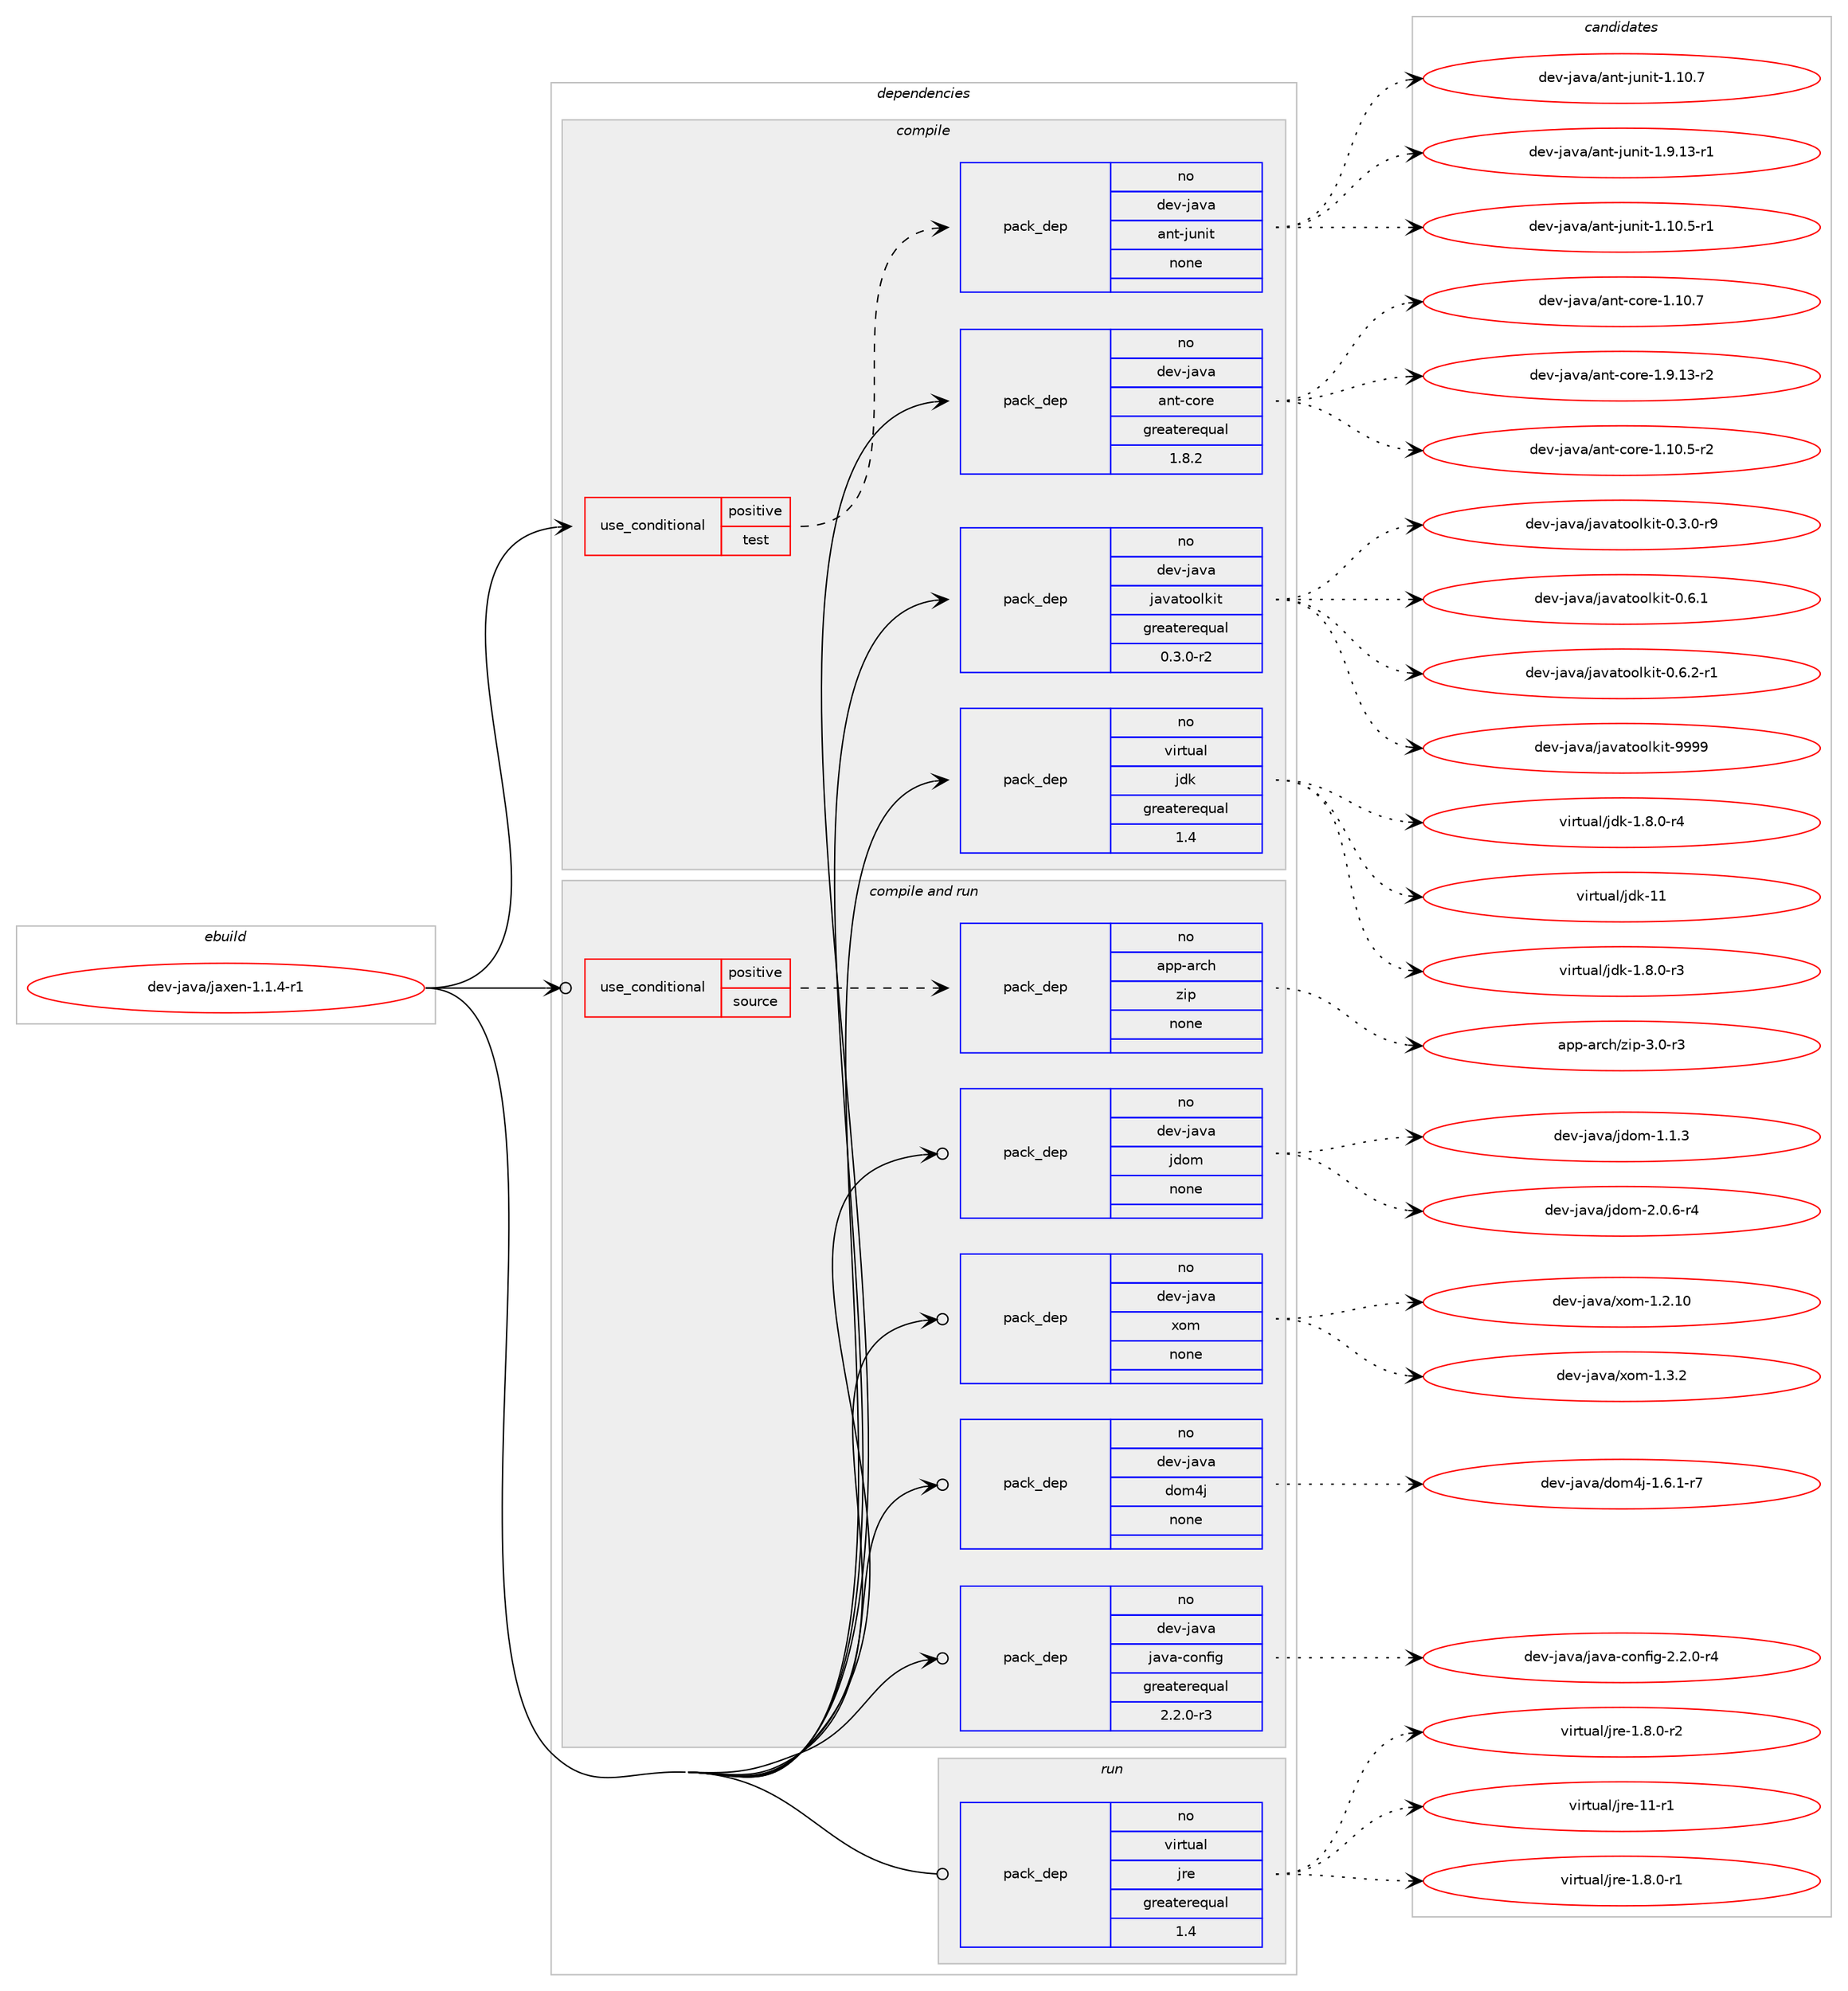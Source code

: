 digraph prolog {

# *************
# Graph options
# *************

newrank=true;
concentrate=true;
compound=true;
graph [rankdir=LR,fontname=Helvetica,fontsize=10,ranksep=1.5];#, ranksep=2.5, nodesep=0.2];
edge  [arrowhead=vee];
node  [fontname=Helvetica,fontsize=10];

# **********
# The ebuild
# **********

subgraph cluster_leftcol {
color=gray;
rank=same;
label=<<i>ebuild</i>>;
id [label="dev-java/jaxen-1.1.4-r1", color=red, width=4, href="../dev-java/jaxen-1.1.4-r1.svg"];
}

# ****************
# The dependencies
# ****************

subgraph cluster_midcol {
color=gray;
label=<<i>dependencies</i>>;
subgraph cluster_compile {
fillcolor="#eeeeee";
style=filled;
label=<<i>compile</i>>;
subgraph cond128980 {
dependency553626 [label=<<TABLE BORDER="0" CELLBORDER="1" CELLSPACING="0" CELLPADDING="4"><TR><TD ROWSPAN="3" CELLPADDING="10">use_conditional</TD></TR><TR><TD>positive</TD></TR><TR><TD>test</TD></TR></TABLE>>, shape=none, color=red];
subgraph pack413469 {
dependency553627 [label=<<TABLE BORDER="0" CELLBORDER="1" CELLSPACING="0" CELLPADDING="4" WIDTH="220"><TR><TD ROWSPAN="6" CELLPADDING="30">pack_dep</TD></TR><TR><TD WIDTH="110">no</TD></TR><TR><TD>dev-java</TD></TR><TR><TD>ant-junit</TD></TR><TR><TD>none</TD></TR><TR><TD></TD></TR></TABLE>>, shape=none, color=blue];
}
dependency553626:e -> dependency553627:w [weight=20,style="dashed",arrowhead="vee"];
}
id:e -> dependency553626:w [weight=20,style="solid",arrowhead="vee"];
subgraph pack413470 {
dependency553628 [label=<<TABLE BORDER="0" CELLBORDER="1" CELLSPACING="0" CELLPADDING="4" WIDTH="220"><TR><TD ROWSPAN="6" CELLPADDING="30">pack_dep</TD></TR><TR><TD WIDTH="110">no</TD></TR><TR><TD>dev-java</TD></TR><TR><TD>ant-core</TD></TR><TR><TD>greaterequal</TD></TR><TR><TD>1.8.2</TD></TR></TABLE>>, shape=none, color=blue];
}
id:e -> dependency553628:w [weight=20,style="solid",arrowhead="vee"];
subgraph pack413471 {
dependency553629 [label=<<TABLE BORDER="0" CELLBORDER="1" CELLSPACING="0" CELLPADDING="4" WIDTH="220"><TR><TD ROWSPAN="6" CELLPADDING="30">pack_dep</TD></TR><TR><TD WIDTH="110">no</TD></TR><TR><TD>dev-java</TD></TR><TR><TD>javatoolkit</TD></TR><TR><TD>greaterequal</TD></TR><TR><TD>0.3.0-r2</TD></TR></TABLE>>, shape=none, color=blue];
}
id:e -> dependency553629:w [weight=20,style="solid",arrowhead="vee"];
subgraph pack413472 {
dependency553630 [label=<<TABLE BORDER="0" CELLBORDER="1" CELLSPACING="0" CELLPADDING="4" WIDTH="220"><TR><TD ROWSPAN="6" CELLPADDING="30">pack_dep</TD></TR><TR><TD WIDTH="110">no</TD></TR><TR><TD>virtual</TD></TR><TR><TD>jdk</TD></TR><TR><TD>greaterequal</TD></TR><TR><TD>1.4</TD></TR></TABLE>>, shape=none, color=blue];
}
id:e -> dependency553630:w [weight=20,style="solid",arrowhead="vee"];
}
subgraph cluster_compileandrun {
fillcolor="#eeeeee";
style=filled;
label=<<i>compile and run</i>>;
subgraph cond128981 {
dependency553631 [label=<<TABLE BORDER="0" CELLBORDER="1" CELLSPACING="0" CELLPADDING="4"><TR><TD ROWSPAN="3" CELLPADDING="10">use_conditional</TD></TR><TR><TD>positive</TD></TR><TR><TD>source</TD></TR></TABLE>>, shape=none, color=red];
subgraph pack413473 {
dependency553632 [label=<<TABLE BORDER="0" CELLBORDER="1" CELLSPACING="0" CELLPADDING="4" WIDTH="220"><TR><TD ROWSPAN="6" CELLPADDING="30">pack_dep</TD></TR><TR><TD WIDTH="110">no</TD></TR><TR><TD>app-arch</TD></TR><TR><TD>zip</TD></TR><TR><TD>none</TD></TR><TR><TD></TD></TR></TABLE>>, shape=none, color=blue];
}
dependency553631:e -> dependency553632:w [weight=20,style="dashed",arrowhead="vee"];
}
id:e -> dependency553631:w [weight=20,style="solid",arrowhead="odotvee"];
subgraph pack413474 {
dependency553633 [label=<<TABLE BORDER="0" CELLBORDER="1" CELLSPACING="0" CELLPADDING="4" WIDTH="220"><TR><TD ROWSPAN="6" CELLPADDING="30">pack_dep</TD></TR><TR><TD WIDTH="110">no</TD></TR><TR><TD>dev-java</TD></TR><TR><TD>dom4j</TD></TR><TR><TD>none</TD></TR><TR><TD></TD></TR></TABLE>>, shape=none, color=blue];
}
id:e -> dependency553633:w [weight=20,style="solid",arrowhead="odotvee"];
subgraph pack413475 {
dependency553634 [label=<<TABLE BORDER="0" CELLBORDER="1" CELLSPACING="0" CELLPADDING="4" WIDTH="220"><TR><TD ROWSPAN="6" CELLPADDING="30">pack_dep</TD></TR><TR><TD WIDTH="110">no</TD></TR><TR><TD>dev-java</TD></TR><TR><TD>java-config</TD></TR><TR><TD>greaterequal</TD></TR><TR><TD>2.2.0-r3</TD></TR></TABLE>>, shape=none, color=blue];
}
id:e -> dependency553634:w [weight=20,style="solid",arrowhead="odotvee"];
subgraph pack413476 {
dependency553635 [label=<<TABLE BORDER="0" CELLBORDER="1" CELLSPACING="0" CELLPADDING="4" WIDTH="220"><TR><TD ROWSPAN="6" CELLPADDING="30">pack_dep</TD></TR><TR><TD WIDTH="110">no</TD></TR><TR><TD>dev-java</TD></TR><TR><TD>jdom</TD></TR><TR><TD>none</TD></TR><TR><TD></TD></TR></TABLE>>, shape=none, color=blue];
}
id:e -> dependency553635:w [weight=20,style="solid",arrowhead="odotvee"];
subgraph pack413477 {
dependency553636 [label=<<TABLE BORDER="0" CELLBORDER="1" CELLSPACING="0" CELLPADDING="4" WIDTH="220"><TR><TD ROWSPAN="6" CELLPADDING="30">pack_dep</TD></TR><TR><TD WIDTH="110">no</TD></TR><TR><TD>dev-java</TD></TR><TR><TD>xom</TD></TR><TR><TD>none</TD></TR><TR><TD></TD></TR></TABLE>>, shape=none, color=blue];
}
id:e -> dependency553636:w [weight=20,style="solid",arrowhead="odotvee"];
}
subgraph cluster_run {
fillcolor="#eeeeee";
style=filled;
label=<<i>run</i>>;
subgraph pack413478 {
dependency553637 [label=<<TABLE BORDER="0" CELLBORDER="1" CELLSPACING="0" CELLPADDING="4" WIDTH="220"><TR><TD ROWSPAN="6" CELLPADDING="30">pack_dep</TD></TR><TR><TD WIDTH="110">no</TD></TR><TR><TD>virtual</TD></TR><TR><TD>jre</TD></TR><TR><TD>greaterequal</TD></TR><TR><TD>1.4</TD></TR></TABLE>>, shape=none, color=blue];
}
id:e -> dependency553637:w [weight=20,style="solid",arrowhead="odot"];
}
}

# **************
# The candidates
# **************

subgraph cluster_choices {
rank=same;
color=gray;
label=<<i>candidates</i>>;

subgraph choice413469 {
color=black;
nodesep=1;
choice100101118451069711897479711011645106117110105116454946494846534511449 [label="dev-java/ant-junit-1.10.5-r1", color=red, width=4,href="../dev-java/ant-junit-1.10.5-r1.svg"];
choice10010111845106971189747971101164510611711010511645494649484655 [label="dev-java/ant-junit-1.10.7", color=red, width=4,href="../dev-java/ant-junit-1.10.7.svg"];
choice100101118451069711897479711011645106117110105116454946574649514511449 [label="dev-java/ant-junit-1.9.13-r1", color=red, width=4,href="../dev-java/ant-junit-1.9.13-r1.svg"];
dependency553627:e -> choice100101118451069711897479711011645106117110105116454946494846534511449:w [style=dotted,weight="100"];
dependency553627:e -> choice10010111845106971189747971101164510611711010511645494649484655:w [style=dotted,weight="100"];
dependency553627:e -> choice100101118451069711897479711011645106117110105116454946574649514511449:w [style=dotted,weight="100"];
}
subgraph choice413470 {
color=black;
nodesep=1;
choice10010111845106971189747971101164599111114101454946494846534511450 [label="dev-java/ant-core-1.10.5-r2", color=red, width=4,href="../dev-java/ant-core-1.10.5-r2.svg"];
choice1001011184510697118974797110116459911111410145494649484655 [label="dev-java/ant-core-1.10.7", color=red, width=4,href="../dev-java/ant-core-1.10.7.svg"];
choice10010111845106971189747971101164599111114101454946574649514511450 [label="dev-java/ant-core-1.9.13-r2", color=red, width=4,href="../dev-java/ant-core-1.9.13-r2.svg"];
dependency553628:e -> choice10010111845106971189747971101164599111114101454946494846534511450:w [style=dotted,weight="100"];
dependency553628:e -> choice1001011184510697118974797110116459911111410145494649484655:w [style=dotted,weight="100"];
dependency553628:e -> choice10010111845106971189747971101164599111114101454946574649514511450:w [style=dotted,weight="100"];
}
subgraph choice413471 {
color=black;
nodesep=1;
choice1001011184510697118974710697118971161111111081071051164548465146484511457 [label="dev-java/javatoolkit-0.3.0-r9", color=red, width=4,href="../dev-java/javatoolkit-0.3.0-r9.svg"];
choice100101118451069711897471069711897116111111108107105116454846544649 [label="dev-java/javatoolkit-0.6.1", color=red, width=4,href="../dev-java/javatoolkit-0.6.1.svg"];
choice1001011184510697118974710697118971161111111081071051164548465446504511449 [label="dev-java/javatoolkit-0.6.2-r1", color=red, width=4,href="../dev-java/javatoolkit-0.6.2-r1.svg"];
choice1001011184510697118974710697118971161111111081071051164557575757 [label="dev-java/javatoolkit-9999", color=red, width=4,href="../dev-java/javatoolkit-9999.svg"];
dependency553629:e -> choice1001011184510697118974710697118971161111111081071051164548465146484511457:w [style=dotted,weight="100"];
dependency553629:e -> choice100101118451069711897471069711897116111111108107105116454846544649:w [style=dotted,weight="100"];
dependency553629:e -> choice1001011184510697118974710697118971161111111081071051164548465446504511449:w [style=dotted,weight="100"];
dependency553629:e -> choice1001011184510697118974710697118971161111111081071051164557575757:w [style=dotted,weight="100"];
}
subgraph choice413472 {
color=black;
nodesep=1;
choice11810511411611797108471061001074549465646484511451 [label="virtual/jdk-1.8.0-r3", color=red, width=4,href="../virtual/jdk-1.8.0-r3.svg"];
choice11810511411611797108471061001074549465646484511452 [label="virtual/jdk-1.8.0-r4", color=red, width=4,href="../virtual/jdk-1.8.0-r4.svg"];
choice1181051141161179710847106100107454949 [label="virtual/jdk-11", color=red, width=4,href="../virtual/jdk-11.svg"];
dependency553630:e -> choice11810511411611797108471061001074549465646484511451:w [style=dotted,weight="100"];
dependency553630:e -> choice11810511411611797108471061001074549465646484511452:w [style=dotted,weight="100"];
dependency553630:e -> choice1181051141161179710847106100107454949:w [style=dotted,weight="100"];
}
subgraph choice413473 {
color=black;
nodesep=1;
choice9711211245971149910447122105112455146484511451 [label="app-arch/zip-3.0-r3", color=red, width=4,href="../app-arch/zip-3.0-r3.svg"];
dependency553632:e -> choice9711211245971149910447122105112455146484511451:w [style=dotted,weight="100"];
}
subgraph choice413474 {
color=black;
nodesep=1;
choice10010111845106971189747100111109521064549465446494511455 [label="dev-java/dom4j-1.6.1-r7", color=red, width=4,href="../dev-java/dom4j-1.6.1-r7.svg"];
dependency553633:e -> choice10010111845106971189747100111109521064549465446494511455:w [style=dotted,weight="100"];
}
subgraph choice413475 {
color=black;
nodesep=1;
choice10010111845106971189747106971189745991111101021051034550465046484511452 [label="dev-java/java-config-2.2.0-r4", color=red, width=4,href="../dev-java/java-config-2.2.0-r4.svg"];
dependency553634:e -> choice10010111845106971189747106971189745991111101021051034550465046484511452:w [style=dotted,weight="100"];
}
subgraph choice413476 {
color=black;
nodesep=1;
choice10010111845106971189747106100111109454946494651 [label="dev-java/jdom-1.1.3", color=red, width=4,href="../dev-java/jdom-1.1.3.svg"];
choice100101118451069711897471061001111094550464846544511452 [label="dev-java/jdom-2.0.6-r4", color=red, width=4,href="../dev-java/jdom-2.0.6-r4.svg"];
dependency553635:e -> choice10010111845106971189747106100111109454946494651:w [style=dotted,weight="100"];
dependency553635:e -> choice100101118451069711897471061001111094550464846544511452:w [style=dotted,weight="100"];
}
subgraph choice413477 {
color=black;
nodesep=1;
choice1001011184510697118974712011110945494650464948 [label="dev-java/xom-1.2.10", color=red, width=4,href="../dev-java/xom-1.2.10.svg"];
choice10010111845106971189747120111109454946514650 [label="dev-java/xom-1.3.2", color=red, width=4,href="../dev-java/xom-1.3.2.svg"];
dependency553636:e -> choice1001011184510697118974712011110945494650464948:w [style=dotted,weight="100"];
dependency553636:e -> choice10010111845106971189747120111109454946514650:w [style=dotted,weight="100"];
}
subgraph choice413478 {
color=black;
nodesep=1;
choice11810511411611797108471061141014549465646484511449 [label="virtual/jre-1.8.0-r1", color=red, width=4,href="../virtual/jre-1.8.0-r1.svg"];
choice11810511411611797108471061141014549465646484511450 [label="virtual/jre-1.8.0-r2", color=red, width=4,href="../virtual/jre-1.8.0-r2.svg"];
choice11810511411611797108471061141014549494511449 [label="virtual/jre-11-r1", color=red, width=4,href="../virtual/jre-11-r1.svg"];
dependency553637:e -> choice11810511411611797108471061141014549465646484511449:w [style=dotted,weight="100"];
dependency553637:e -> choice11810511411611797108471061141014549465646484511450:w [style=dotted,weight="100"];
dependency553637:e -> choice11810511411611797108471061141014549494511449:w [style=dotted,weight="100"];
}
}

}
